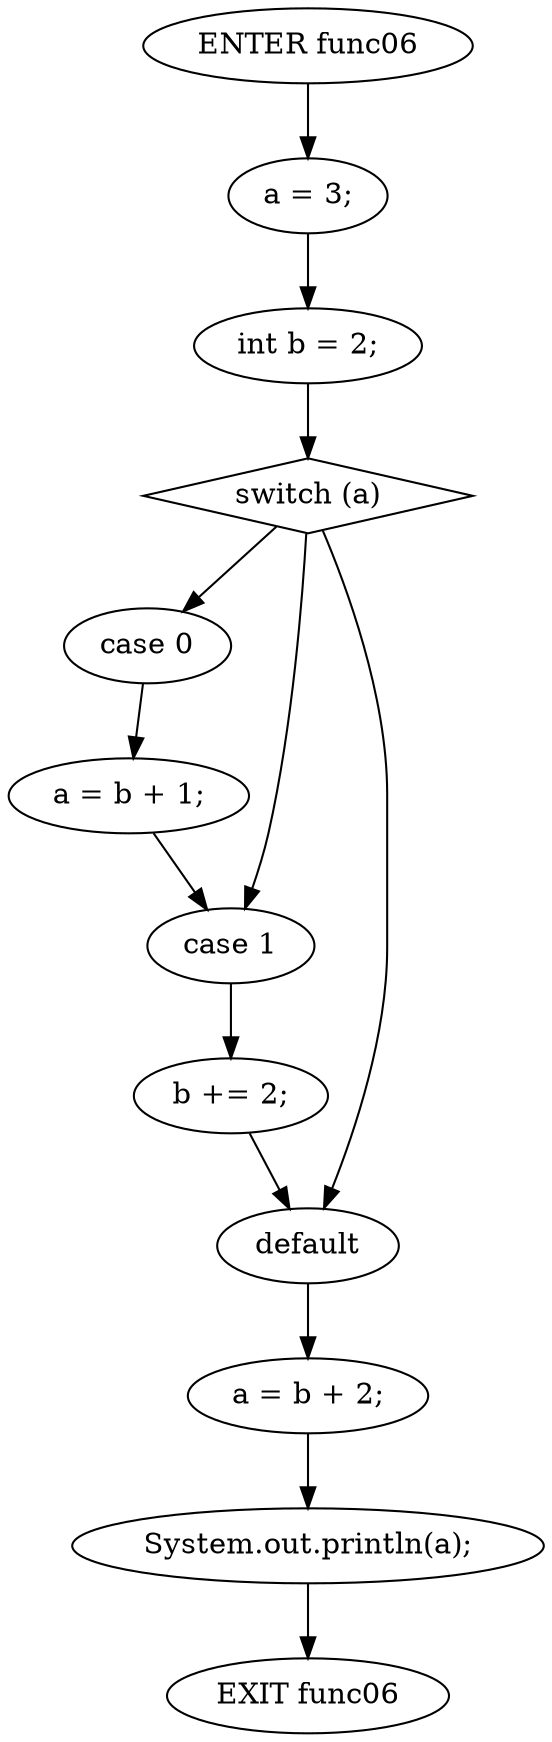 digraph G {
  0 [ label="ENTER func06" ];
  1 [ label="EXIT func06" ];
  2 [ label="a = 3;" ];
  3 [ label="int b = 2;" ];
  4 [ shape="diamond" label="switch (a)" ];
  5 [ label="case 0" ];
  6 [ label="a = b + 1;" ];
  7 [ label="case 1" ];
  8 [ label="b += 2;" ];
  9 [ label="default" ];
  10 [ label="a = b + 2;" ];
  11 [ label="System.out.println(a);" ];
  0 -> 2;
  2 -> 3;
  3 -> 4;
  4 -> 5;
  5 -> 6;
  6 -> 7;
  4 -> 7;
  7 -> 8;
  8 -> 9;
  4 -> 9;
  9 -> 10;
  10 -> 11;
  11 -> 1;
}
